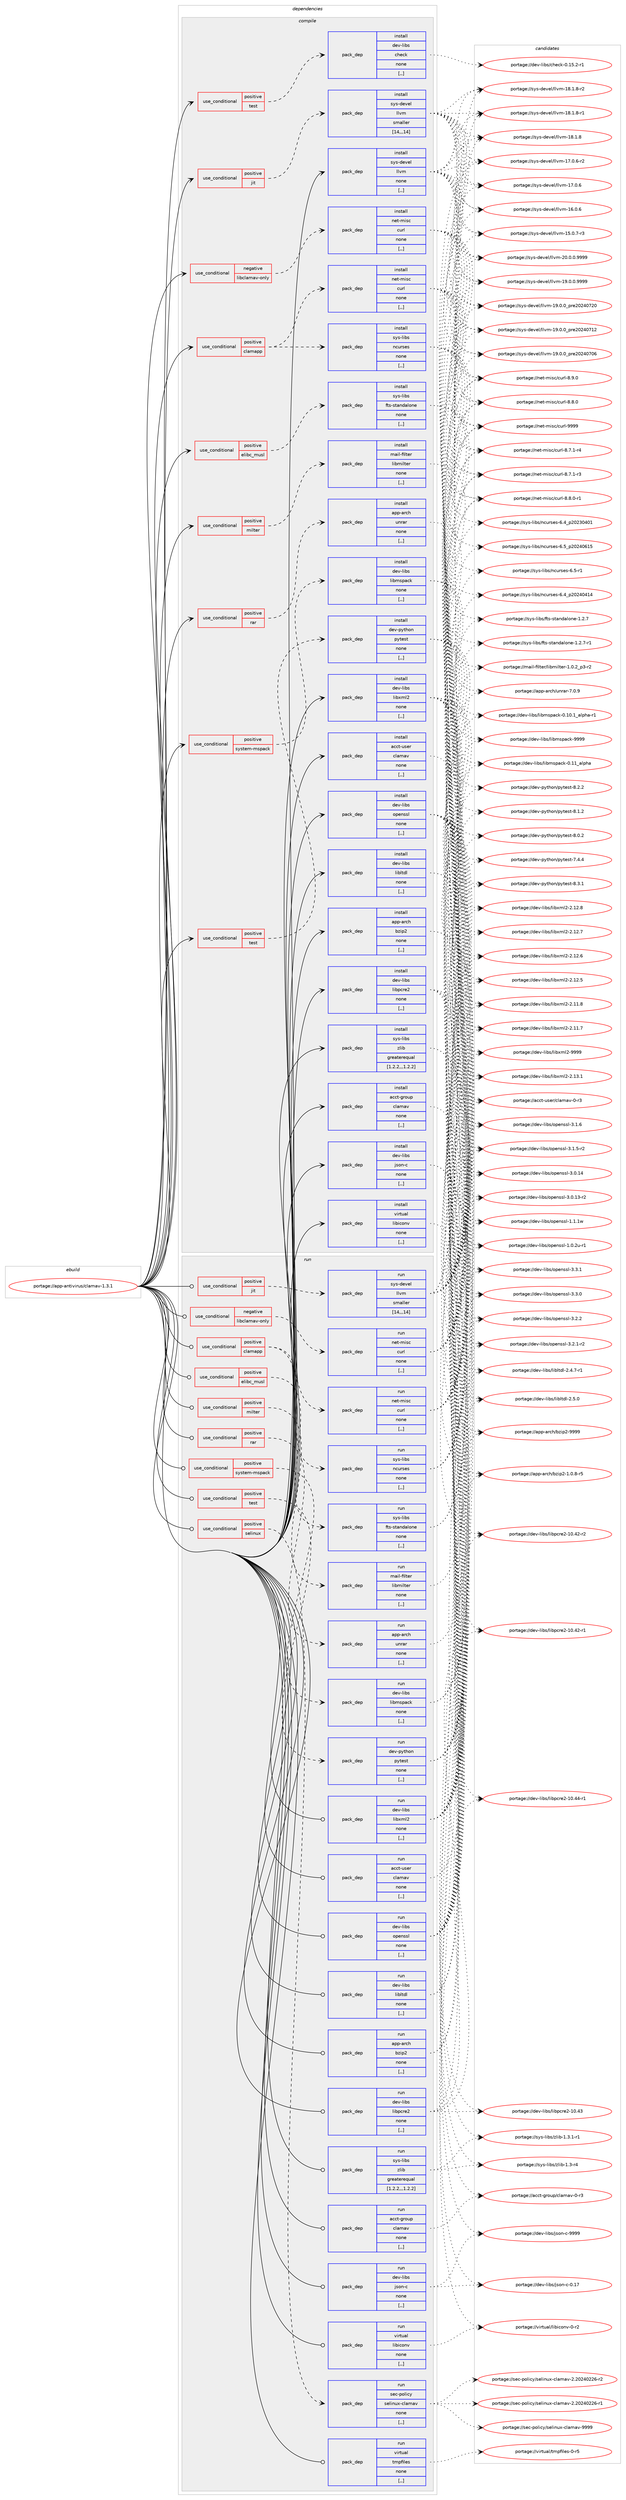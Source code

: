 digraph prolog {

# *************
# Graph options
# *************

newrank=true;
concentrate=true;
compound=true;
graph [rankdir=LR,fontname=Helvetica,fontsize=10,ranksep=1.5];#, ranksep=2.5, nodesep=0.2];
edge  [arrowhead=vee];
node  [fontname=Helvetica,fontsize=10];

# **********
# The ebuild
# **********

subgraph cluster_leftcol {
color=gray;
label=<<i>ebuild</i>>;
id [label="portage://app-antivirus/clamav-1.3.1", color=red, width=4, href="../app-antivirus/clamav-1.3.1.svg"];
}

# ****************
# The dependencies
# ****************

subgraph cluster_midcol {
color=gray;
label=<<i>dependencies</i>>;
subgraph cluster_compile {
fillcolor="#eeeeee";
style=filled;
label=<<i>compile</i>>;
subgraph cond1590 {
dependency6004 [label=<<TABLE BORDER="0" CELLBORDER="1" CELLSPACING="0" CELLPADDING="4"><TR><TD ROWSPAN="3" CELLPADDING="10">use_conditional</TD></TR><TR><TD>negative</TD></TR><TR><TD>libclamav-only</TD></TR></TABLE>>, shape=none, color=red];
subgraph pack4391 {
dependency6005 [label=<<TABLE BORDER="0" CELLBORDER="1" CELLSPACING="0" CELLPADDING="4" WIDTH="220"><TR><TD ROWSPAN="6" CELLPADDING="30">pack_dep</TD></TR><TR><TD WIDTH="110">install</TD></TR><TR><TD>net-misc</TD></TR><TR><TD>curl</TD></TR><TR><TD>none</TD></TR><TR><TD>[,,]</TD></TR></TABLE>>, shape=none, color=blue];
}
dependency6004:e -> dependency6005:w [weight=20,style="dashed",arrowhead="vee"];
}
id:e -> dependency6004:w [weight=20,style="solid",arrowhead="vee"];
subgraph cond1591 {
dependency6006 [label=<<TABLE BORDER="0" CELLBORDER="1" CELLSPACING="0" CELLPADDING="4"><TR><TD ROWSPAN="3" CELLPADDING="10">use_conditional</TD></TR><TR><TD>positive</TD></TR><TR><TD>clamapp</TD></TR></TABLE>>, shape=none, color=red];
subgraph pack4392 {
dependency6007 [label=<<TABLE BORDER="0" CELLBORDER="1" CELLSPACING="0" CELLPADDING="4" WIDTH="220"><TR><TD ROWSPAN="6" CELLPADDING="30">pack_dep</TD></TR><TR><TD WIDTH="110">install</TD></TR><TR><TD>sys-libs</TD></TR><TR><TD>ncurses</TD></TR><TR><TD>none</TD></TR><TR><TD>[,,]</TD></TR></TABLE>>, shape=none, color=blue];
}
dependency6006:e -> dependency6007:w [weight=20,style="dashed",arrowhead="vee"];
subgraph pack4393 {
dependency6008 [label=<<TABLE BORDER="0" CELLBORDER="1" CELLSPACING="0" CELLPADDING="4" WIDTH="220"><TR><TD ROWSPAN="6" CELLPADDING="30">pack_dep</TD></TR><TR><TD WIDTH="110">install</TD></TR><TR><TD>net-misc</TD></TR><TR><TD>curl</TD></TR><TR><TD>none</TD></TR><TR><TD>[,,]</TD></TR></TABLE>>, shape=none, color=blue];
}
dependency6006:e -> dependency6008:w [weight=20,style="dashed",arrowhead="vee"];
}
id:e -> dependency6006:w [weight=20,style="solid",arrowhead="vee"];
subgraph cond1592 {
dependency6009 [label=<<TABLE BORDER="0" CELLBORDER="1" CELLSPACING="0" CELLPADDING="4"><TR><TD ROWSPAN="3" CELLPADDING="10">use_conditional</TD></TR><TR><TD>positive</TD></TR><TR><TD>elibc_musl</TD></TR></TABLE>>, shape=none, color=red];
subgraph pack4394 {
dependency6010 [label=<<TABLE BORDER="0" CELLBORDER="1" CELLSPACING="0" CELLPADDING="4" WIDTH="220"><TR><TD ROWSPAN="6" CELLPADDING="30">pack_dep</TD></TR><TR><TD WIDTH="110">install</TD></TR><TR><TD>sys-libs</TD></TR><TR><TD>fts-standalone</TD></TR><TR><TD>none</TD></TR><TR><TD>[,,]</TD></TR></TABLE>>, shape=none, color=blue];
}
dependency6009:e -> dependency6010:w [weight=20,style="dashed",arrowhead="vee"];
}
id:e -> dependency6009:w [weight=20,style="solid",arrowhead="vee"];
subgraph cond1593 {
dependency6011 [label=<<TABLE BORDER="0" CELLBORDER="1" CELLSPACING="0" CELLPADDING="4"><TR><TD ROWSPAN="3" CELLPADDING="10">use_conditional</TD></TR><TR><TD>positive</TD></TR><TR><TD>jit</TD></TR></TABLE>>, shape=none, color=red];
subgraph pack4395 {
dependency6012 [label=<<TABLE BORDER="0" CELLBORDER="1" CELLSPACING="0" CELLPADDING="4" WIDTH="220"><TR><TD ROWSPAN="6" CELLPADDING="30">pack_dep</TD></TR><TR><TD WIDTH="110">install</TD></TR><TR><TD>sys-devel</TD></TR><TR><TD>llvm</TD></TR><TR><TD>smaller</TD></TR><TR><TD>[14,,,14]</TD></TR></TABLE>>, shape=none, color=blue];
}
dependency6011:e -> dependency6012:w [weight=20,style="dashed",arrowhead="vee"];
}
id:e -> dependency6011:w [weight=20,style="solid",arrowhead="vee"];
subgraph cond1594 {
dependency6013 [label=<<TABLE BORDER="0" CELLBORDER="1" CELLSPACING="0" CELLPADDING="4"><TR><TD ROWSPAN="3" CELLPADDING="10">use_conditional</TD></TR><TR><TD>positive</TD></TR><TR><TD>milter</TD></TR></TABLE>>, shape=none, color=red];
subgraph pack4396 {
dependency6014 [label=<<TABLE BORDER="0" CELLBORDER="1" CELLSPACING="0" CELLPADDING="4" WIDTH="220"><TR><TD ROWSPAN="6" CELLPADDING="30">pack_dep</TD></TR><TR><TD WIDTH="110">install</TD></TR><TR><TD>mail-filter</TD></TR><TR><TD>libmilter</TD></TR><TR><TD>none</TD></TR><TR><TD>[,,]</TD></TR></TABLE>>, shape=none, color=blue];
}
dependency6013:e -> dependency6014:w [weight=20,style="dashed",arrowhead="vee"];
}
id:e -> dependency6013:w [weight=20,style="solid",arrowhead="vee"];
subgraph cond1595 {
dependency6015 [label=<<TABLE BORDER="0" CELLBORDER="1" CELLSPACING="0" CELLPADDING="4"><TR><TD ROWSPAN="3" CELLPADDING="10">use_conditional</TD></TR><TR><TD>positive</TD></TR><TR><TD>rar</TD></TR></TABLE>>, shape=none, color=red];
subgraph pack4397 {
dependency6016 [label=<<TABLE BORDER="0" CELLBORDER="1" CELLSPACING="0" CELLPADDING="4" WIDTH="220"><TR><TD ROWSPAN="6" CELLPADDING="30">pack_dep</TD></TR><TR><TD WIDTH="110">install</TD></TR><TR><TD>app-arch</TD></TR><TR><TD>unrar</TD></TR><TR><TD>none</TD></TR><TR><TD>[,,]</TD></TR></TABLE>>, shape=none, color=blue];
}
dependency6015:e -> dependency6016:w [weight=20,style="dashed",arrowhead="vee"];
}
id:e -> dependency6015:w [weight=20,style="solid",arrowhead="vee"];
subgraph cond1596 {
dependency6017 [label=<<TABLE BORDER="0" CELLBORDER="1" CELLSPACING="0" CELLPADDING="4"><TR><TD ROWSPAN="3" CELLPADDING="10">use_conditional</TD></TR><TR><TD>positive</TD></TR><TR><TD>system-mspack</TD></TR></TABLE>>, shape=none, color=red];
subgraph pack4398 {
dependency6018 [label=<<TABLE BORDER="0" CELLBORDER="1" CELLSPACING="0" CELLPADDING="4" WIDTH="220"><TR><TD ROWSPAN="6" CELLPADDING="30">pack_dep</TD></TR><TR><TD WIDTH="110">install</TD></TR><TR><TD>dev-libs</TD></TR><TR><TD>libmspack</TD></TR><TR><TD>none</TD></TR><TR><TD>[,,]</TD></TR></TABLE>>, shape=none, color=blue];
}
dependency6017:e -> dependency6018:w [weight=20,style="dashed",arrowhead="vee"];
}
id:e -> dependency6017:w [weight=20,style="solid",arrowhead="vee"];
subgraph cond1597 {
dependency6019 [label=<<TABLE BORDER="0" CELLBORDER="1" CELLSPACING="0" CELLPADDING="4"><TR><TD ROWSPAN="3" CELLPADDING="10">use_conditional</TD></TR><TR><TD>positive</TD></TR><TR><TD>test</TD></TR></TABLE>>, shape=none, color=red];
subgraph pack4399 {
dependency6020 [label=<<TABLE BORDER="0" CELLBORDER="1" CELLSPACING="0" CELLPADDING="4" WIDTH="220"><TR><TD ROWSPAN="6" CELLPADDING="30">pack_dep</TD></TR><TR><TD WIDTH="110">install</TD></TR><TR><TD>dev-libs</TD></TR><TR><TD>check</TD></TR><TR><TD>none</TD></TR><TR><TD>[,,]</TD></TR></TABLE>>, shape=none, color=blue];
}
dependency6019:e -> dependency6020:w [weight=20,style="dashed",arrowhead="vee"];
}
id:e -> dependency6019:w [weight=20,style="solid",arrowhead="vee"];
subgraph cond1598 {
dependency6021 [label=<<TABLE BORDER="0" CELLBORDER="1" CELLSPACING="0" CELLPADDING="4"><TR><TD ROWSPAN="3" CELLPADDING="10">use_conditional</TD></TR><TR><TD>positive</TD></TR><TR><TD>test</TD></TR></TABLE>>, shape=none, color=red];
subgraph pack4400 {
dependency6022 [label=<<TABLE BORDER="0" CELLBORDER="1" CELLSPACING="0" CELLPADDING="4" WIDTH="220"><TR><TD ROWSPAN="6" CELLPADDING="30">pack_dep</TD></TR><TR><TD WIDTH="110">install</TD></TR><TR><TD>dev-python</TD></TR><TR><TD>pytest</TD></TR><TR><TD>none</TD></TR><TR><TD>[,,]</TD></TR></TABLE>>, shape=none, color=blue];
}
dependency6021:e -> dependency6022:w [weight=20,style="dashed",arrowhead="vee"];
}
id:e -> dependency6021:w [weight=20,style="solid",arrowhead="vee"];
subgraph pack4401 {
dependency6023 [label=<<TABLE BORDER="0" CELLBORDER="1" CELLSPACING="0" CELLPADDING="4" WIDTH="220"><TR><TD ROWSPAN="6" CELLPADDING="30">pack_dep</TD></TR><TR><TD WIDTH="110">install</TD></TR><TR><TD>acct-group</TD></TR><TR><TD>clamav</TD></TR><TR><TD>none</TD></TR><TR><TD>[,,]</TD></TR></TABLE>>, shape=none, color=blue];
}
id:e -> dependency6023:w [weight=20,style="solid",arrowhead="vee"];
subgraph pack4402 {
dependency6024 [label=<<TABLE BORDER="0" CELLBORDER="1" CELLSPACING="0" CELLPADDING="4" WIDTH="220"><TR><TD ROWSPAN="6" CELLPADDING="30">pack_dep</TD></TR><TR><TD WIDTH="110">install</TD></TR><TR><TD>acct-user</TD></TR><TR><TD>clamav</TD></TR><TR><TD>none</TD></TR><TR><TD>[,,]</TD></TR></TABLE>>, shape=none, color=blue];
}
id:e -> dependency6024:w [weight=20,style="solid",arrowhead="vee"];
subgraph pack4403 {
dependency6025 [label=<<TABLE BORDER="0" CELLBORDER="1" CELLSPACING="0" CELLPADDING="4" WIDTH="220"><TR><TD ROWSPAN="6" CELLPADDING="30">pack_dep</TD></TR><TR><TD WIDTH="110">install</TD></TR><TR><TD>app-arch</TD></TR><TR><TD>bzip2</TD></TR><TR><TD>none</TD></TR><TR><TD>[,,]</TD></TR></TABLE>>, shape=none, color=blue];
}
id:e -> dependency6025:w [weight=20,style="solid",arrowhead="vee"];
subgraph pack4404 {
dependency6026 [label=<<TABLE BORDER="0" CELLBORDER="1" CELLSPACING="0" CELLPADDING="4" WIDTH="220"><TR><TD ROWSPAN="6" CELLPADDING="30">pack_dep</TD></TR><TR><TD WIDTH="110">install</TD></TR><TR><TD>dev-libs</TD></TR><TR><TD>json-c</TD></TR><TR><TD>none</TD></TR><TR><TD>[,,]</TD></TR></TABLE>>, shape=none, color=blue];
}
id:e -> dependency6026:w [weight=20,style="solid",arrowhead="vee"];
subgraph pack4405 {
dependency6027 [label=<<TABLE BORDER="0" CELLBORDER="1" CELLSPACING="0" CELLPADDING="4" WIDTH="220"><TR><TD ROWSPAN="6" CELLPADDING="30">pack_dep</TD></TR><TR><TD WIDTH="110">install</TD></TR><TR><TD>dev-libs</TD></TR><TR><TD>libltdl</TD></TR><TR><TD>none</TD></TR><TR><TD>[,,]</TD></TR></TABLE>>, shape=none, color=blue];
}
id:e -> dependency6027:w [weight=20,style="solid",arrowhead="vee"];
subgraph pack4406 {
dependency6028 [label=<<TABLE BORDER="0" CELLBORDER="1" CELLSPACING="0" CELLPADDING="4" WIDTH="220"><TR><TD ROWSPAN="6" CELLPADDING="30">pack_dep</TD></TR><TR><TD WIDTH="110">install</TD></TR><TR><TD>dev-libs</TD></TR><TR><TD>libpcre2</TD></TR><TR><TD>none</TD></TR><TR><TD>[,,]</TD></TR></TABLE>>, shape=none, color=blue];
}
id:e -> dependency6028:w [weight=20,style="solid",arrowhead="vee"];
subgraph pack4407 {
dependency6029 [label=<<TABLE BORDER="0" CELLBORDER="1" CELLSPACING="0" CELLPADDING="4" WIDTH="220"><TR><TD ROWSPAN="6" CELLPADDING="30">pack_dep</TD></TR><TR><TD WIDTH="110">install</TD></TR><TR><TD>dev-libs</TD></TR><TR><TD>libxml2</TD></TR><TR><TD>none</TD></TR><TR><TD>[,,]</TD></TR></TABLE>>, shape=none, color=blue];
}
id:e -> dependency6029:w [weight=20,style="solid",arrowhead="vee"];
subgraph pack4408 {
dependency6030 [label=<<TABLE BORDER="0" CELLBORDER="1" CELLSPACING="0" CELLPADDING="4" WIDTH="220"><TR><TD ROWSPAN="6" CELLPADDING="30">pack_dep</TD></TR><TR><TD WIDTH="110">install</TD></TR><TR><TD>dev-libs</TD></TR><TR><TD>openssl</TD></TR><TR><TD>none</TD></TR><TR><TD>[,,]</TD></TR></TABLE>>, shape=none, color=blue];
}
id:e -> dependency6030:w [weight=20,style="solid",arrowhead="vee"];
subgraph pack4409 {
dependency6031 [label=<<TABLE BORDER="0" CELLBORDER="1" CELLSPACING="0" CELLPADDING="4" WIDTH="220"><TR><TD ROWSPAN="6" CELLPADDING="30">pack_dep</TD></TR><TR><TD WIDTH="110">install</TD></TR><TR><TD>sys-libs</TD></TR><TR><TD>zlib</TD></TR><TR><TD>greaterequal</TD></TR><TR><TD>[1.2.2,,,1.2.2]</TD></TR></TABLE>>, shape=none, color=blue];
}
id:e -> dependency6031:w [weight=20,style="solid",arrowhead="vee"];
subgraph pack4410 {
dependency6032 [label=<<TABLE BORDER="0" CELLBORDER="1" CELLSPACING="0" CELLPADDING="4" WIDTH="220"><TR><TD ROWSPAN="6" CELLPADDING="30">pack_dep</TD></TR><TR><TD WIDTH="110">install</TD></TR><TR><TD>virtual</TD></TR><TR><TD>libiconv</TD></TR><TR><TD>none</TD></TR><TR><TD>[,,]</TD></TR></TABLE>>, shape=none, color=blue];
}
id:e -> dependency6032:w [weight=20,style="solid",arrowhead="vee"];
subgraph pack4411 {
dependency6033 [label=<<TABLE BORDER="0" CELLBORDER="1" CELLSPACING="0" CELLPADDING="4" WIDTH="220"><TR><TD ROWSPAN="6" CELLPADDING="30">pack_dep</TD></TR><TR><TD WIDTH="110">install</TD></TR><TR><TD>sys-devel</TD></TR><TR><TD>llvm</TD></TR><TR><TD>none</TD></TR><TR><TD>[,,]</TD></TR></TABLE>>, shape=none, color=blue];
}
id:e -> dependency6033:w [weight=20,style="solid",arrowhead="vee"];
}
subgraph cluster_compileandrun {
fillcolor="#eeeeee";
style=filled;
label=<<i>compile and run</i>>;
}
subgraph cluster_run {
fillcolor="#eeeeee";
style=filled;
label=<<i>run</i>>;
subgraph cond1599 {
dependency6034 [label=<<TABLE BORDER="0" CELLBORDER="1" CELLSPACING="0" CELLPADDING="4"><TR><TD ROWSPAN="3" CELLPADDING="10">use_conditional</TD></TR><TR><TD>negative</TD></TR><TR><TD>libclamav-only</TD></TR></TABLE>>, shape=none, color=red];
subgraph pack4412 {
dependency6035 [label=<<TABLE BORDER="0" CELLBORDER="1" CELLSPACING="0" CELLPADDING="4" WIDTH="220"><TR><TD ROWSPAN="6" CELLPADDING="30">pack_dep</TD></TR><TR><TD WIDTH="110">run</TD></TR><TR><TD>net-misc</TD></TR><TR><TD>curl</TD></TR><TR><TD>none</TD></TR><TR><TD>[,,]</TD></TR></TABLE>>, shape=none, color=blue];
}
dependency6034:e -> dependency6035:w [weight=20,style="dashed",arrowhead="vee"];
}
id:e -> dependency6034:w [weight=20,style="solid",arrowhead="odot"];
subgraph cond1600 {
dependency6036 [label=<<TABLE BORDER="0" CELLBORDER="1" CELLSPACING="0" CELLPADDING="4"><TR><TD ROWSPAN="3" CELLPADDING="10">use_conditional</TD></TR><TR><TD>positive</TD></TR><TR><TD>clamapp</TD></TR></TABLE>>, shape=none, color=red];
subgraph pack4413 {
dependency6037 [label=<<TABLE BORDER="0" CELLBORDER="1" CELLSPACING="0" CELLPADDING="4" WIDTH="220"><TR><TD ROWSPAN="6" CELLPADDING="30">pack_dep</TD></TR><TR><TD WIDTH="110">run</TD></TR><TR><TD>sys-libs</TD></TR><TR><TD>ncurses</TD></TR><TR><TD>none</TD></TR><TR><TD>[,,]</TD></TR></TABLE>>, shape=none, color=blue];
}
dependency6036:e -> dependency6037:w [weight=20,style="dashed",arrowhead="vee"];
subgraph pack4414 {
dependency6038 [label=<<TABLE BORDER="0" CELLBORDER="1" CELLSPACING="0" CELLPADDING="4" WIDTH="220"><TR><TD ROWSPAN="6" CELLPADDING="30">pack_dep</TD></TR><TR><TD WIDTH="110">run</TD></TR><TR><TD>net-misc</TD></TR><TR><TD>curl</TD></TR><TR><TD>none</TD></TR><TR><TD>[,,]</TD></TR></TABLE>>, shape=none, color=blue];
}
dependency6036:e -> dependency6038:w [weight=20,style="dashed",arrowhead="vee"];
}
id:e -> dependency6036:w [weight=20,style="solid",arrowhead="odot"];
subgraph cond1601 {
dependency6039 [label=<<TABLE BORDER="0" CELLBORDER="1" CELLSPACING="0" CELLPADDING="4"><TR><TD ROWSPAN="3" CELLPADDING="10">use_conditional</TD></TR><TR><TD>positive</TD></TR><TR><TD>elibc_musl</TD></TR></TABLE>>, shape=none, color=red];
subgraph pack4415 {
dependency6040 [label=<<TABLE BORDER="0" CELLBORDER="1" CELLSPACING="0" CELLPADDING="4" WIDTH="220"><TR><TD ROWSPAN="6" CELLPADDING="30">pack_dep</TD></TR><TR><TD WIDTH="110">run</TD></TR><TR><TD>sys-libs</TD></TR><TR><TD>fts-standalone</TD></TR><TR><TD>none</TD></TR><TR><TD>[,,]</TD></TR></TABLE>>, shape=none, color=blue];
}
dependency6039:e -> dependency6040:w [weight=20,style="dashed",arrowhead="vee"];
}
id:e -> dependency6039:w [weight=20,style="solid",arrowhead="odot"];
subgraph cond1602 {
dependency6041 [label=<<TABLE BORDER="0" CELLBORDER="1" CELLSPACING="0" CELLPADDING="4"><TR><TD ROWSPAN="3" CELLPADDING="10">use_conditional</TD></TR><TR><TD>positive</TD></TR><TR><TD>jit</TD></TR></TABLE>>, shape=none, color=red];
subgraph pack4416 {
dependency6042 [label=<<TABLE BORDER="0" CELLBORDER="1" CELLSPACING="0" CELLPADDING="4" WIDTH="220"><TR><TD ROWSPAN="6" CELLPADDING="30">pack_dep</TD></TR><TR><TD WIDTH="110">run</TD></TR><TR><TD>sys-devel</TD></TR><TR><TD>llvm</TD></TR><TR><TD>smaller</TD></TR><TR><TD>[14,,,14]</TD></TR></TABLE>>, shape=none, color=blue];
}
dependency6041:e -> dependency6042:w [weight=20,style="dashed",arrowhead="vee"];
}
id:e -> dependency6041:w [weight=20,style="solid",arrowhead="odot"];
subgraph cond1603 {
dependency6043 [label=<<TABLE BORDER="0" CELLBORDER="1" CELLSPACING="0" CELLPADDING="4"><TR><TD ROWSPAN="3" CELLPADDING="10">use_conditional</TD></TR><TR><TD>positive</TD></TR><TR><TD>milter</TD></TR></TABLE>>, shape=none, color=red];
subgraph pack4417 {
dependency6044 [label=<<TABLE BORDER="0" CELLBORDER="1" CELLSPACING="0" CELLPADDING="4" WIDTH="220"><TR><TD ROWSPAN="6" CELLPADDING="30">pack_dep</TD></TR><TR><TD WIDTH="110">run</TD></TR><TR><TD>mail-filter</TD></TR><TR><TD>libmilter</TD></TR><TR><TD>none</TD></TR><TR><TD>[,,]</TD></TR></TABLE>>, shape=none, color=blue];
}
dependency6043:e -> dependency6044:w [weight=20,style="dashed",arrowhead="vee"];
}
id:e -> dependency6043:w [weight=20,style="solid",arrowhead="odot"];
subgraph cond1604 {
dependency6045 [label=<<TABLE BORDER="0" CELLBORDER="1" CELLSPACING="0" CELLPADDING="4"><TR><TD ROWSPAN="3" CELLPADDING="10">use_conditional</TD></TR><TR><TD>positive</TD></TR><TR><TD>rar</TD></TR></TABLE>>, shape=none, color=red];
subgraph pack4418 {
dependency6046 [label=<<TABLE BORDER="0" CELLBORDER="1" CELLSPACING="0" CELLPADDING="4" WIDTH="220"><TR><TD ROWSPAN="6" CELLPADDING="30">pack_dep</TD></TR><TR><TD WIDTH="110">run</TD></TR><TR><TD>app-arch</TD></TR><TR><TD>unrar</TD></TR><TR><TD>none</TD></TR><TR><TD>[,,]</TD></TR></TABLE>>, shape=none, color=blue];
}
dependency6045:e -> dependency6046:w [weight=20,style="dashed",arrowhead="vee"];
}
id:e -> dependency6045:w [weight=20,style="solid",arrowhead="odot"];
subgraph cond1605 {
dependency6047 [label=<<TABLE BORDER="0" CELLBORDER="1" CELLSPACING="0" CELLPADDING="4"><TR><TD ROWSPAN="3" CELLPADDING="10">use_conditional</TD></TR><TR><TD>positive</TD></TR><TR><TD>selinux</TD></TR></TABLE>>, shape=none, color=red];
subgraph pack4419 {
dependency6048 [label=<<TABLE BORDER="0" CELLBORDER="1" CELLSPACING="0" CELLPADDING="4" WIDTH="220"><TR><TD ROWSPAN="6" CELLPADDING="30">pack_dep</TD></TR><TR><TD WIDTH="110">run</TD></TR><TR><TD>sec-policy</TD></TR><TR><TD>selinux-clamav</TD></TR><TR><TD>none</TD></TR><TR><TD>[,,]</TD></TR></TABLE>>, shape=none, color=blue];
}
dependency6047:e -> dependency6048:w [weight=20,style="dashed",arrowhead="vee"];
}
id:e -> dependency6047:w [weight=20,style="solid",arrowhead="odot"];
subgraph cond1606 {
dependency6049 [label=<<TABLE BORDER="0" CELLBORDER="1" CELLSPACING="0" CELLPADDING="4"><TR><TD ROWSPAN="3" CELLPADDING="10">use_conditional</TD></TR><TR><TD>positive</TD></TR><TR><TD>system-mspack</TD></TR></TABLE>>, shape=none, color=red];
subgraph pack4420 {
dependency6050 [label=<<TABLE BORDER="0" CELLBORDER="1" CELLSPACING="0" CELLPADDING="4" WIDTH="220"><TR><TD ROWSPAN="6" CELLPADDING="30">pack_dep</TD></TR><TR><TD WIDTH="110">run</TD></TR><TR><TD>dev-libs</TD></TR><TR><TD>libmspack</TD></TR><TR><TD>none</TD></TR><TR><TD>[,,]</TD></TR></TABLE>>, shape=none, color=blue];
}
dependency6049:e -> dependency6050:w [weight=20,style="dashed",arrowhead="vee"];
}
id:e -> dependency6049:w [weight=20,style="solid",arrowhead="odot"];
subgraph cond1607 {
dependency6051 [label=<<TABLE BORDER="0" CELLBORDER="1" CELLSPACING="0" CELLPADDING="4"><TR><TD ROWSPAN="3" CELLPADDING="10">use_conditional</TD></TR><TR><TD>positive</TD></TR><TR><TD>test</TD></TR></TABLE>>, shape=none, color=red];
subgraph pack4421 {
dependency6052 [label=<<TABLE BORDER="0" CELLBORDER="1" CELLSPACING="0" CELLPADDING="4" WIDTH="220"><TR><TD ROWSPAN="6" CELLPADDING="30">pack_dep</TD></TR><TR><TD WIDTH="110">run</TD></TR><TR><TD>dev-python</TD></TR><TR><TD>pytest</TD></TR><TR><TD>none</TD></TR><TR><TD>[,,]</TD></TR></TABLE>>, shape=none, color=blue];
}
dependency6051:e -> dependency6052:w [weight=20,style="dashed",arrowhead="vee"];
}
id:e -> dependency6051:w [weight=20,style="solid",arrowhead="odot"];
subgraph pack4422 {
dependency6053 [label=<<TABLE BORDER="0" CELLBORDER="1" CELLSPACING="0" CELLPADDING="4" WIDTH="220"><TR><TD ROWSPAN="6" CELLPADDING="30">pack_dep</TD></TR><TR><TD WIDTH="110">run</TD></TR><TR><TD>acct-group</TD></TR><TR><TD>clamav</TD></TR><TR><TD>none</TD></TR><TR><TD>[,,]</TD></TR></TABLE>>, shape=none, color=blue];
}
id:e -> dependency6053:w [weight=20,style="solid",arrowhead="odot"];
subgraph pack4423 {
dependency6054 [label=<<TABLE BORDER="0" CELLBORDER="1" CELLSPACING="0" CELLPADDING="4" WIDTH="220"><TR><TD ROWSPAN="6" CELLPADDING="30">pack_dep</TD></TR><TR><TD WIDTH="110">run</TD></TR><TR><TD>acct-user</TD></TR><TR><TD>clamav</TD></TR><TR><TD>none</TD></TR><TR><TD>[,,]</TD></TR></TABLE>>, shape=none, color=blue];
}
id:e -> dependency6054:w [weight=20,style="solid",arrowhead="odot"];
subgraph pack4424 {
dependency6055 [label=<<TABLE BORDER="0" CELLBORDER="1" CELLSPACING="0" CELLPADDING="4" WIDTH="220"><TR><TD ROWSPAN="6" CELLPADDING="30">pack_dep</TD></TR><TR><TD WIDTH="110">run</TD></TR><TR><TD>app-arch</TD></TR><TR><TD>bzip2</TD></TR><TR><TD>none</TD></TR><TR><TD>[,,]</TD></TR></TABLE>>, shape=none, color=blue];
}
id:e -> dependency6055:w [weight=20,style="solid",arrowhead="odot"];
subgraph pack4425 {
dependency6056 [label=<<TABLE BORDER="0" CELLBORDER="1" CELLSPACING="0" CELLPADDING="4" WIDTH="220"><TR><TD ROWSPAN="6" CELLPADDING="30">pack_dep</TD></TR><TR><TD WIDTH="110">run</TD></TR><TR><TD>dev-libs</TD></TR><TR><TD>json-c</TD></TR><TR><TD>none</TD></TR><TR><TD>[,,]</TD></TR></TABLE>>, shape=none, color=blue];
}
id:e -> dependency6056:w [weight=20,style="solid",arrowhead="odot"];
subgraph pack4426 {
dependency6057 [label=<<TABLE BORDER="0" CELLBORDER="1" CELLSPACING="0" CELLPADDING="4" WIDTH="220"><TR><TD ROWSPAN="6" CELLPADDING="30">pack_dep</TD></TR><TR><TD WIDTH="110">run</TD></TR><TR><TD>dev-libs</TD></TR><TR><TD>libltdl</TD></TR><TR><TD>none</TD></TR><TR><TD>[,,]</TD></TR></TABLE>>, shape=none, color=blue];
}
id:e -> dependency6057:w [weight=20,style="solid",arrowhead="odot"];
subgraph pack4427 {
dependency6058 [label=<<TABLE BORDER="0" CELLBORDER="1" CELLSPACING="0" CELLPADDING="4" WIDTH="220"><TR><TD ROWSPAN="6" CELLPADDING="30">pack_dep</TD></TR><TR><TD WIDTH="110">run</TD></TR><TR><TD>dev-libs</TD></TR><TR><TD>libpcre2</TD></TR><TR><TD>none</TD></TR><TR><TD>[,,]</TD></TR></TABLE>>, shape=none, color=blue];
}
id:e -> dependency6058:w [weight=20,style="solid",arrowhead="odot"];
subgraph pack4428 {
dependency6059 [label=<<TABLE BORDER="0" CELLBORDER="1" CELLSPACING="0" CELLPADDING="4" WIDTH="220"><TR><TD ROWSPAN="6" CELLPADDING="30">pack_dep</TD></TR><TR><TD WIDTH="110">run</TD></TR><TR><TD>dev-libs</TD></TR><TR><TD>libxml2</TD></TR><TR><TD>none</TD></TR><TR><TD>[,,]</TD></TR></TABLE>>, shape=none, color=blue];
}
id:e -> dependency6059:w [weight=20,style="solid",arrowhead="odot"];
subgraph pack4429 {
dependency6060 [label=<<TABLE BORDER="0" CELLBORDER="1" CELLSPACING="0" CELLPADDING="4" WIDTH="220"><TR><TD ROWSPAN="6" CELLPADDING="30">pack_dep</TD></TR><TR><TD WIDTH="110">run</TD></TR><TR><TD>dev-libs</TD></TR><TR><TD>openssl</TD></TR><TR><TD>none</TD></TR><TR><TD>[,,]</TD></TR></TABLE>>, shape=none, color=blue];
}
id:e -> dependency6060:w [weight=20,style="solid",arrowhead="odot"];
subgraph pack4430 {
dependency6061 [label=<<TABLE BORDER="0" CELLBORDER="1" CELLSPACING="0" CELLPADDING="4" WIDTH="220"><TR><TD ROWSPAN="6" CELLPADDING="30">pack_dep</TD></TR><TR><TD WIDTH="110">run</TD></TR><TR><TD>sys-libs</TD></TR><TR><TD>zlib</TD></TR><TR><TD>greaterequal</TD></TR><TR><TD>[1.2.2,,,1.2.2]</TD></TR></TABLE>>, shape=none, color=blue];
}
id:e -> dependency6061:w [weight=20,style="solid",arrowhead="odot"];
subgraph pack4431 {
dependency6062 [label=<<TABLE BORDER="0" CELLBORDER="1" CELLSPACING="0" CELLPADDING="4" WIDTH="220"><TR><TD ROWSPAN="6" CELLPADDING="30">pack_dep</TD></TR><TR><TD WIDTH="110">run</TD></TR><TR><TD>virtual</TD></TR><TR><TD>libiconv</TD></TR><TR><TD>none</TD></TR><TR><TD>[,,]</TD></TR></TABLE>>, shape=none, color=blue];
}
id:e -> dependency6062:w [weight=20,style="solid",arrowhead="odot"];
subgraph pack4432 {
dependency6063 [label=<<TABLE BORDER="0" CELLBORDER="1" CELLSPACING="0" CELLPADDING="4" WIDTH="220"><TR><TD ROWSPAN="6" CELLPADDING="30">pack_dep</TD></TR><TR><TD WIDTH="110">run</TD></TR><TR><TD>virtual</TD></TR><TR><TD>tmpfiles</TD></TR><TR><TD>none</TD></TR><TR><TD>[,,]</TD></TR></TABLE>>, shape=none, color=blue];
}
id:e -> dependency6063:w [weight=20,style="solid",arrowhead="odot"];
}
}

# **************
# The candidates
# **************

subgraph cluster_choices {
rank=same;
color=gray;
label=<<i>candidates</i>>;

subgraph choice4391 {
color=black;
nodesep=1;
choice110101116451091051159947991171141084557575757 [label="portage://net-misc/curl-9999", color=red, width=4,href="../net-misc/curl-9999.svg"];
choice11010111645109105115994799117114108455646574648 [label="portage://net-misc/curl-8.9.0", color=red, width=4,href="../net-misc/curl-8.9.0.svg"];
choice110101116451091051159947991171141084556465646484511449 [label="portage://net-misc/curl-8.8.0-r1", color=red, width=4,href="../net-misc/curl-8.8.0-r1.svg"];
choice11010111645109105115994799117114108455646564648 [label="portage://net-misc/curl-8.8.0", color=red, width=4,href="../net-misc/curl-8.8.0.svg"];
choice110101116451091051159947991171141084556465546494511452 [label="portage://net-misc/curl-8.7.1-r4", color=red, width=4,href="../net-misc/curl-8.7.1-r4.svg"];
choice110101116451091051159947991171141084556465546494511451 [label="portage://net-misc/curl-8.7.1-r3", color=red, width=4,href="../net-misc/curl-8.7.1-r3.svg"];
dependency6005:e -> choice110101116451091051159947991171141084557575757:w [style=dotted,weight="100"];
dependency6005:e -> choice11010111645109105115994799117114108455646574648:w [style=dotted,weight="100"];
dependency6005:e -> choice110101116451091051159947991171141084556465646484511449:w [style=dotted,weight="100"];
dependency6005:e -> choice11010111645109105115994799117114108455646564648:w [style=dotted,weight="100"];
dependency6005:e -> choice110101116451091051159947991171141084556465546494511452:w [style=dotted,weight="100"];
dependency6005:e -> choice110101116451091051159947991171141084556465546494511451:w [style=dotted,weight="100"];
}
subgraph choice4392 {
color=black;
nodesep=1;
choice1151211154510810598115471109911711411510111545544653951125048505248544953 [label="portage://sys-libs/ncurses-6.5_p20240615", color=red, width=4,href="../sys-libs/ncurses-6.5_p20240615.svg"];
choice11512111545108105981154711099117114115101115455446534511449 [label="portage://sys-libs/ncurses-6.5-r1", color=red, width=4,href="../sys-libs/ncurses-6.5-r1.svg"];
choice1151211154510810598115471109911711411510111545544652951125048505248524952 [label="portage://sys-libs/ncurses-6.4_p20240414", color=red, width=4,href="../sys-libs/ncurses-6.4_p20240414.svg"];
choice1151211154510810598115471109911711411510111545544652951125048505148524849 [label="portage://sys-libs/ncurses-6.4_p20230401", color=red, width=4,href="../sys-libs/ncurses-6.4_p20230401.svg"];
dependency6007:e -> choice1151211154510810598115471109911711411510111545544653951125048505248544953:w [style=dotted,weight="100"];
dependency6007:e -> choice11512111545108105981154711099117114115101115455446534511449:w [style=dotted,weight="100"];
dependency6007:e -> choice1151211154510810598115471109911711411510111545544652951125048505248524952:w [style=dotted,weight="100"];
dependency6007:e -> choice1151211154510810598115471109911711411510111545544652951125048505148524849:w [style=dotted,weight="100"];
}
subgraph choice4393 {
color=black;
nodesep=1;
choice110101116451091051159947991171141084557575757 [label="portage://net-misc/curl-9999", color=red, width=4,href="../net-misc/curl-9999.svg"];
choice11010111645109105115994799117114108455646574648 [label="portage://net-misc/curl-8.9.0", color=red, width=4,href="../net-misc/curl-8.9.0.svg"];
choice110101116451091051159947991171141084556465646484511449 [label="portage://net-misc/curl-8.8.0-r1", color=red, width=4,href="../net-misc/curl-8.8.0-r1.svg"];
choice11010111645109105115994799117114108455646564648 [label="portage://net-misc/curl-8.8.0", color=red, width=4,href="../net-misc/curl-8.8.0.svg"];
choice110101116451091051159947991171141084556465546494511452 [label="portage://net-misc/curl-8.7.1-r4", color=red, width=4,href="../net-misc/curl-8.7.1-r4.svg"];
choice110101116451091051159947991171141084556465546494511451 [label="portage://net-misc/curl-8.7.1-r3", color=red, width=4,href="../net-misc/curl-8.7.1-r3.svg"];
dependency6008:e -> choice110101116451091051159947991171141084557575757:w [style=dotted,weight="100"];
dependency6008:e -> choice11010111645109105115994799117114108455646574648:w [style=dotted,weight="100"];
dependency6008:e -> choice110101116451091051159947991171141084556465646484511449:w [style=dotted,weight="100"];
dependency6008:e -> choice11010111645109105115994799117114108455646564648:w [style=dotted,weight="100"];
dependency6008:e -> choice110101116451091051159947991171141084556465546494511452:w [style=dotted,weight="100"];
dependency6008:e -> choice110101116451091051159947991171141084556465546494511451:w [style=dotted,weight="100"];
}
subgraph choice4394 {
color=black;
nodesep=1;
choice1151211154510810598115471021161154511511697110100971081111101014549465046554511449 [label="portage://sys-libs/fts-standalone-1.2.7-r1", color=red, width=4,href="../sys-libs/fts-standalone-1.2.7-r1.svg"];
choice115121115451081059811547102116115451151169711010097108111110101454946504655 [label="portage://sys-libs/fts-standalone-1.2.7", color=red, width=4,href="../sys-libs/fts-standalone-1.2.7.svg"];
dependency6010:e -> choice1151211154510810598115471021161154511511697110100971081111101014549465046554511449:w [style=dotted,weight="100"];
dependency6010:e -> choice115121115451081059811547102116115451151169711010097108111110101454946504655:w [style=dotted,weight="100"];
}
subgraph choice4395 {
color=black;
nodesep=1;
choice1151211154510010111810110847108108118109455048464846484657575757 [label="portage://sys-devel/llvm-20.0.0.9999", color=red, width=4,href="../sys-devel/llvm-20.0.0.9999.svg"];
choice1151211154510010111810110847108108118109454957464846484657575757 [label="portage://sys-devel/llvm-19.0.0.9999", color=red, width=4,href="../sys-devel/llvm-19.0.0.9999.svg"];
choice115121115451001011181011084710810811810945495746484648951121141015048505248555048 [label="portage://sys-devel/llvm-19.0.0_pre20240720", color=red, width=4,href="../sys-devel/llvm-19.0.0_pre20240720.svg"];
choice115121115451001011181011084710810811810945495746484648951121141015048505248554950 [label="portage://sys-devel/llvm-19.0.0_pre20240712", color=red, width=4,href="../sys-devel/llvm-19.0.0_pre20240712.svg"];
choice115121115451001011181011084710810811810945495746484648951121141015048505248554854 [label="portage://sys-devel/llvm-19.0.0_pre20240706", color=red, width=4,href="../sys-devel/llvm-19.0.0_pre20240706.svg"];
choice1151211154510010111810110847108108118109454956464946564511450 [label="portage://sys-devel/llvm-18.1.8-r2", color=red, width=4,href="../sys-devel/llvm-18.1.8-r2.svg"];
choice1151211154510010111810110847108108118109454956464946564511449 [label="portage://sys-devel/llvm-18.1.8-r1", color=red, width=4,href="../sys-devel/llvm-18.1.8-r1.svg"];
choice115121115451001011181011084710810811810945495646494656 [label="portage://sys-devel/llvm-18.1.8", color=red, width=4,href="../sys-devel/llvm-18.1.8.svg"];
choice1151211154510010111810110847108108118109454955464846544511450 [label="portage://sys-devel/llvm-17.0.6-r2", color=red, width=4,href="../sys-devel/llvm-17.0.6-r2.svg"];
choice115121115451001011181011084710810811810945495546484654 [label="portage://sys-devel/llvm-17.0.6", color=red, width=4,href="../sys-devel/llvm-17.0.6.svg"];
choice115121115451001011181011084710810811810945495446484654 [label="portage://sys-devel/llvm-16.0.6", color=red, width=4,href="../sys-devel/llvm-16.0.6.svg"];
choice1151211154510010111810110847108108118109454953464846554511451 [label="portage://sys-devel/llvm-15.0.7-r3", color=red, width=4,href="../sys-devel/llvm-15.0.7-r3.svg"];
dependency6012:e -> choice1151211154510010111810110847108108118109455048464846484657575757:w [style=dotted,weight="100"];
dependency6012:e -> choice1151211154510010111810110847108108118109454957464846484657575757:w [style=dotted,weight="100"];
dependency6012:e -> choice115121115451001011181011084710810811810945495746484648951121141015048505248555048:w [style=dotted,weight="100"];
dependency6012:e -> choice115121115451001011181011084710810811810945495746484648951121141015048505248554950:w [style=dotted,weight="100"];
dependency6012:e -> choice115121115451001011181011084710810811810945495746484648951121141015048505248554854:w [style=dotted,weight="100"];
dependency6012:e -> choice1151211154510010111810110847108108118109454956464946564511450:w [style=dotted,weight="100"];
dependency6012:e -> choice1151211154510010111810110847108108118109454956464946564511449:w [style=dotted,weight="100"];
dependency6012:e -> choice115121115451001011181011084710810811810945495646494656:w [style=dotted,weight="100"];
dependency6012:e -> choice1151211154510010111810110847108108118109454955464846544511450:w [style=dotted,weight="100"];
dependency6012:e -> choice115121115451001011181011084710810811810945495546484654:w [style=dotted,weight="100"];
dependency6012:e -> choice115121115451001011181011084710810811810945495446484654:w [style=dotted,weight="100"];
dependency6012:e -> choice1151211154510010111810110847108108118109454953464846554511451:w [style=dotted,weight="100"];
}
subgraph choice4396 {
color=black;
nodesep=1;
choice1099710510845102105108116101114471081059810910510811610111445494648465095112514511450 [label="portage://mail-filter/libmilter-1.0.2_p3-r2", color=red, width=4,href="../mail-filter/libmilter-1.0.2_p3-r2.svg"];
dependency6014:e -> choice1099710510845102105108116101114471081059810910510811610111445494648465095112514511450:w [style=dotted,weight="100"];
}
subgraph choice4397 {
color=black;
nodesep=1;
choice971121124597114991044711711011497114455546484657 [label="portage://app-arch/unrar-7.0.9", color=red, width=4,href="../app-arch/unrar-7.0.9.svg"];
dependency6016:e -> choice971121124597114991044711711011497114455546484657:w [style=dotted,weight="100"];
}
subgraph choice4398 {
color=black;
nodesep=1;
choice1001011184510810598115471081059810911511297991074557575757 [label="portage://dev-libs/libmspack-9999", color=red, width=4,href="../dev-libs/libmspack-9999.svg"];
choice1001011184510810598115471081059810911511297991074548464949959710811210497 [label="portage://dev-libs/libmspack-0.11_alpha", color=red, width=4,href="../dev-libs/libmspack-0.11_alpha.svg"];
choice100101118451081059811547108105981091151129799107454846494846499597108112104974511449 [label="portage://dev-libs/libmspack-0.10.1_alpha-r1", color=red, width=4,href="../dev-libs/libmspack-0.10.1_alpha-r1.svg"];
dependency6018:e -> choice1001011184510810598115471081059810911511297991074557575757:w [style=dotted,weight="100"];
dependency6018:e -> choice1001011184510810598115471081059810911511297991074548464949959710811210497:w [style=dotted,weight="100"];
dependency6018:e -> choice100101118451081059811547108105981091151129799107454846494846499597108112104974511449:w [style=dotted,weight="100"];
}
subgraph choice4399 {
color=black;
nodesep=1;
choice1001011184510810598115479910410199107454846495346504511449 [label="portage://dev-libs/check-0.15.2-r1", color=red, width=4,href="../dev-libs/check-0.15.2-r1.svg"];
dependency6020:e -> choice1001011184510810598115479910410199107454846495346504511449:w [style=dotted,weight="100"];
}
subgraph choice4400 {
color=black;
nodesep=1;
choice1001011184511212111610411111047112121116101115116455646514649 [label="portage://dev-python/pytest-8.3.1", color=red, width=4,href="../dev-python/pytest-8.3.1.svg"];
choice1001011184511212111610411111047112121116101115116455646504650 [label="portage://dev-python/pytest-8.2.2", color=red, width=4,href="../dev-python/pytest-8.2.2.svg"];
choice1001011184511212111610411111047112121116101115116455646494650 [label="portage://dev-python/pytest-8.1.2", color=red, width=4,href="../dev-python/pytest-8.1.2.svg"];
choice1001011184511212111610411111047112121116101115116455646484650 [label="portage://dev-python/pytest-8.0.2", color=red, width=4,href="../dev-python/pytest-8.0.2.svg"];
choice1001011184511212111610411111047112121116101115116455546524652 [label="portage://dev-python/pytest-7.4.4", color=red, width=4,href="../dev-python/pytest-7.4.4.svg"];
dependency6022:e -> choice1001011184511212111610411111047112121116101115116455646514649:w [style=dotted,weight="100"];
dependency6022:e -> choice1001011184511212111610411111047112121116101115116455646504650:w [style=dotted,weight="100"];
dependency6022:e -> choice1001011184511212111610411111047112121116101115116455646494650:w [style=dotted,weight="100"];
dependency6022:e -> choice1001011184511212111610411111047112121116101115116455646484650:w [style=dotted,weight="100"];
dependency6022:e -> choice1001011184511212111610411111047112121116101115116455546524652:w [style=dotted,weight="100"];
}
subgraph choice4401 {
color=black;
nodesep=1;
choice979999116451031141111171124799108971099711845484511451 [label="portage://acct-group/clamav-0-r3", color=red, width=4,href="../acct-group/clamav-0-r3.svg"];
dependency6023:e -> choice979999116451031141111171124799108971099711845484511451:w [style=dotted,weight="100"];
}
subgraph choice4402 {
color=black;
nodesep=1;
choice979999116451171151011144799108971099711845484511451 [label="portage://acct-user/clamav-0-r3", color=red, width=4,href="../acct-user/clamav-0-r3.svg"];
dependency6024:e -> choice979999116451171151011144799108971099711845484511451:w [style=dotted,weight="100"];
}
subgraph choice4403 {
color=black;
nodesep=1;
choice971121124597114991044798122105112504557575757 [label="portage://app-arch/bzip2-9999", color=red, width=4,href="../app-arch/bzip2-9999.svg"];
choice971121124597114991044798122105112504549464846564511453 [label="portage://app-arch/bzip2-1.0.8-r5", color=red, width=4,href="../app-arch/bzip2-1.0.8-r5.svg"];
dependency6025:e -> choice971121124597114991044798122105112504557575757:w [style=dotted,weight="100"];
dependency6025:e -> choice971121124597114991044798122105112504549464846564511453:w [style=dotted,weight="100"];
}
subgraph choice4404 {
color=black;
nodesep=1;
choice10010111845108105981154710611511111045994557575757 [label="portage://dev-libs/json-c-9999", color=red, width=4,href="../dev-libs/json-c-9999.svg"];
choice10010111845108105981154710611511111045994548464955 [label="portage://dev-libs/json-c-0.17", color=red, width=4,href="../dev-libs/json-c-0.17.svg"];
dependency6026:e -> choice10010111845108105981154710611511111045994557575757:w [style=dotted,weight="100"];
dependency6026:e -> choice10010111845108105981154710611511111045994548464955:w [style=dotted,weight="100"];
}
subgraph choice4405 {
color=black;
nodesep=1;
choice10010111845108105981154710810598108116100108455046534648 [label="portage://dev-libs/libltdl-2.5.0", color=red, width=4,href="../dev-libs/libltdl-2.5.0.svg"];
choice100101118451081059811547108105981081161001084550465246554511449 [label="portage://dev-libs/libltdl-2.4.7-r1", color=red, width=4,href="../dev-libs/libltdl-2.4.7-r1.svg"];
dependency6027:e -> choice10010111845108105981154710810598108116100108455046534648:w [style=dotted,weight="100"];
dependency6027:e -> choice100101118451081059811547108105981081161001084550465246554511449:w [style=dotted,weight="100"];
}
subgraph choice4406 {
color=black;
nodesep=1;
choice1001011184510810598115471081059811299114101504549484652524511449 [label="portage://dev-libs/libpcre2-10.44-r1", color=red, width=4,href="../dev-libs/libpcre2-10.44-r1.svg"];
choice100101118451081059811547108105981129911410150454948465251 [label="portage://dev-libs/libpcre2-10.43", color=red, width=4,href="../dev-libs/libpcre2-10.43.svg"];
choice1001011184510810598115471081059811299114101504549484652504511450 [label="portage://dev-libs/libpcre2-10.42-r2", color=red, width=4,href="../dev-libs/libpcre2-10.42-r2.svg"];
choice1001011184510810598115471081059811299114101504549484652504511449 [label="portage://dev-libs/libpcre2-10.42-r1", color=red, width=4,href="../dev-libs/libpcre2-10.42-r1.svg"];
dependency6028:e -> choice1001011184510810598115471081059811299114101504549484652524511449:w [style=dotted,weight="100"];
dependency6028:e -> choice100101118451081059811547108105981129911410150454948465251:w [style=dotted,weight="100"];
dependency6028:e -> choice1001011184510810598115471081059811299114101504549484652504511450:w [style=dotted,weight="100"];
dependency6028:e -> choice1001011184510810598115471081059811299114101504549484652504511449:w [style=dotted,weight="100"];
}
subgraph choice4407 {
color=black;
nodesep=1;
choice10010111845108105981154710810598120109108504557575757 [label="portage://dev-libs/libxml2-9999", color=red, width=4,href="../dev-libs/libxml2-9999.svg"];
choice100101118451081059811547108105981201091085045504649514649 [label="portage://dev-libs/libxml2-2.13.1", color=red, width=4,href="../dev-libs/libxml2-2.13.1.svg"];
choice100101118451081059811547108105981201091085045504649504656 [label="portage://dev-libs/libxml2-2.12.8", color=red, width=4,href="../dev-libs/libxml2-2.12.8.svg"];
choice100101118451081059811547108105981201091085045504649504655 [label="portage://dev-libs/libxml2-2.12.7", color=red, width=4,href="../dev-libs/libxml2-2.12.7.svg"];
choice100101118451081059811547108105981201091085045504649504654 [label="portage://dev-libs/libxml2-2.12.6", color=red, width=4,href="../dev-libs/libxml2-2.12.6.svg"];
choice100101118451081059811547108105981201091085045504649504653 [label="portage://dev-libs/libxml2-2.12.5", color=red, width=4,href="../dev-libs/libxml2-2.12.5.svg"];
choice100101118451081059811547108105981201091085045504649494656 [label="portage://dev-libs/libxml2-2.11.8", color=red, width=4,href="../dev-libs/libxml2-2.11.8.svg"];
choice100101118451081059811547108105981201091085045504649494655 [label="portage://dev-libs/libxml2-2.11.7", color=red, width=4,href="../dev-libs/libxml2-2.11.7.svg"];
dependency6029:e -> choice10010111845108105981154710810598120109108504557575757:w [style=dotted,weight="100"];
dependency6029:e -> choice100101118451081059811547108105981201091085045504649514649:w [style=dotted,weight="100"];
dependency6029:e -> choice100101118451081059811547108105981201091085045504649504656:w [style=dotted,weight="100"];
dependency6029:e -> choice100101118451081059811547108105981201091085045504649504655:w [style=dotted,weight="100"];
dependency6029:e -> choice100101118451081059811547108105981201091085045504649504654:w [style=dotted,weight="100"];
dependency6029:e -> choice100101118451081059811547108105981201091085045504649504653:w [style=dotted,weight="100"];
dependency6029:e -> choice100101118451081059811547108105981201091085045504649494656:w [style=dotted,weight="100"];
dependency6029:e -> choice100101118451081059811547108105981201091085045504649494655:w [style=dotted,weight="100"];
}
subgraph choice4408 {
color=black;
nodesep=1;
choice100101118451081059811547111112101110115115108455146514649 [label="portage://dev-libs/openssl-3.3.1", color=red, width=4,href="../dev-libs/openssl-3.3.1.svg"];
choice100101118451081059811547111112101110115115108455146514648 [label="portage://dev-libs/openssl-3.3.0", color=red, width=4,href="../dev-libs/openssl-3.3.0.svg"];
choice100101118451081059811547111112101110115115108455146504650 [label="portage://dev-libs/openssl-3.2.2", color=red, width=4,href="../dev-libs/openssl-3.2.2.svg"];
choice1001011184510810598115471111121011101151151084551465046494511450 [label="portage://dev-libs/openssl-3.2.1-r2", color=red, width=4,href="../dev-libs/openssl-3.2.1-r2.svg"];
choice100101118451081059811547111112101110115115108455146494654 [label="portage://dev-libs/openssl-3.1.6", color=red, width=4,href="../dev-libs/openssl-3.1.6.svg"];
choice1001011184510810598115471111121011101151151084551464946534511450 [label="portage://dev-libs/openssl-3.1.5-r2", color=red, width=4,href="../dev-libs/openssl-3.1.5-r2.svg"];
choice10010111845108105981154711111210111011511510845514648464952 [label="portage://dev-libs/openssl-3.0.14", color=red, width=4,href="../dev-libs/openssl-3.0.14.svg"];
choice100101118451081059811547111112101110115115108455146484649514511450 [label="portage://dev-libs/openssl-3.0.13-r2", color=red, width=4,href="../dev-libs/openssl-3.0.13-r2.svg"];
choice100101118451081059811547111112101110115115108454946494649119 [label="portage://dev-libs/openssl-1.1.1w", color=red, width=4,href="../dev-libs/openssl-1.1.1w.svg"];
choice1001011184510810598115471111121011101151151084549464846501174511449 [label="portage://dev-libs/openssl-1.0.2u-r1", color=red, width=4,href="../dev-libs/openssl-1.0.2u-r1.svg"];
dependency6030:e -> choice100101118451081059811547111112101110115115108455146514649:w [style=dotted,weight="100"];
dependency6030:e -> choice100101118451081059811547111112101110115115108455146514648:w [style=dotted,weight="100"];
dependency6030:e -> choice100101118451081059811547111112101110115115108455146504650:w [style=dotted,weight="100"];
dependency6030:e -> choice1001011184510810598115471111121011101151151084551465046494511450:w [style=dotted,weight="100"];
dependency6030:e -> choice100101118451081059811547111112101110115115108455146494654:w [style=dotted,weight="100"];
dependency6030:e -> choice1001011184510810598115471111121011101151151084551464946534511450:w [style=dotted,weight="100"];
dependency6030:e -> choice10010111845108105981154711111210111011511510845514648464952:w [style=dotted,weight="100"];
dependency6030:e -> choice100101118451081059811547111112101110115115108455146484649514511450:w [style=dotted,weight="100"];
dependency6030:e -> choice100101118451081059811547111112101110115115108454946494649119:w [style=dotted,weight="100"];
dependency6030:e -> choice1001011184510810598115471111121011101151151084549464846501174511449:w [style=dotted,weight="100"];
}
subgraph choice4409 {
color=black;
nodesep=1;
choice115121115451081059811547122108105984549465146494511449 [label="portage://sys-libs/zlib-1.3.1-r1", color=red, width=4,href="../sys-libs/zlib-1.3.1-r1.svg"];
choice11512111545108105981154712210810598454946514511452 [label="portage://sys-libs/zlib-1.3-r4", color=red, width=4,href="../sys-libs/zlib-1.3-r4.svg"];
dependency6031:e -> choice115121115451081059811547122108105984549465146494511449:w [style=dotted,weight="100"];
dependency6031:e -> choice11512111545108105981154712210810598454946514511452:w [style=dotted,weight="100"];
}
subgraph choice4410 {
color=black;
nodesep=1;
choice1181051141161179710847108105981059911111011845484511450 [label="portage://virtual/libiconv-0-r2", color=red, width=4,href="../virtual/libiconv-0-r2.svg"];
dependency6032:e -> choice1181051141161179710847108105981059911111011845484511450:w [style=dotted,weight="100"];
}
subgraph choice4411 {
color=black;
nodesep=1;
choice1151211154510010111810110847108108118109455048464846484657575757 [label="portage://sys-devel/llvm-20.0.0.9999", color=red, width=4,href="../sys-devel/llvm-20.0.0.9999.svg"];
choice1151211154510010111810110847108108118109454957464846484657575757 [label="portage://sys-devel/llvm-19.0.0.9999", color=red, width=4,href="../sys-devel/llvm-19.0.0.9999.svg"];
choice115121115451001011181011084710810811810945495746484648951121141015048505248555048 [label="portage://sys-devel/llvm-19.0.0_pre20240720", color=red, width=4,href="../sys-devel/llvm-19.0.0_pre20240720.svg"];
choice115121115451001011181011084710810811810945495746484648951121141015048505248554950 [label="portage://sys-devel/llvm-19.0.0_pre20240712", color=red, width=4,href="../sys-devel/llvm-19.0.0_pre20240712.svg"];
choice115121115451001011181011084710810811810945495746484648951121141015048505248554854 [label="portage://sys-devel/llvm-19.0.0_pre20240706", color=red, width=4,href="../sys-devel/llvm-19.0.0_pre20240706.svg"];
choice1151211154510010111810110847108108118109454956464946564511450 [label="portage://sys-devel/llvm-18.1.8-r2", color=red, width=4,href="../sys-devel/llvm-18.1.8-r2.svg"];
choice1151211154510010111810110847108108118109454956464946564511449 [label="portage://sys-devel/llvm-18.1.8-r1", color=red, width=4,href="../sys-devel/llvm-18.1.8-r1.svg"];
choice115121115451001011181011084710810811810945495646494656 [label="portage://sys-devel/llvm-18.1.8", color=red, width=4,href="../sys-devel/llvm-18.1.8.svg"];
choice1151211154510010111810110847108108118109454955464846544511450 [label="portage://sys-devel/llvm-17.0.6-r2", color=red, width=4,href="../sys-devel/llvm-17.0.6-r2.svg"];
choice115121115451001011181011084710810811810945495546484654 [label="portage://sys-devel/llvm-17.0.6", color=red, width=4,href="../sys-devel/llvm-17.0.6.svg"];
choice115121115451001011181011084710810811810945495446484654 [label="portage://sys-devel/llvm-16.0.6", color=red, width=4,href="../sys-devel/llvm-16.0.6.svg"];
choice1151211154510010111810110847108108118109454953464846554511451 [label="portage://sys-devel/llvm-15.0.7-r3", color=red, width=4,href="../sys-devel/llvm-15.0.7-r3.svg"];
dependency6033:e -> choice1151211154510010111810110847108108118109455048464846484657575757:w [style=dotted,weight="100"];
dependency6033:e -> choice1151211154510010111810110847108108118109454957464846484657575757:w [style=dotted,weight="100"];
dependency6033:e -> choice115121115451001011181011084710810811810945495746484648951121141015048505248555048:w [style=dotted,weight="100"];
dependency6033:e -> choice115121115451001011181011084710810811810945495746484648951121141015048505248554950:w [style=dotted,weight="100"];
dependency6033:e -> choice115121115451001011181011084710810811810945495746484648951121141015048505248554854:w [style=dotted,weight="100"];
dependency6033:e -> choice1151211154510010111810110847108108118109454956464946564511450:w [style=dotted,weight="100"];
dependency6033:e -> choice1151211154510010111810110847108108118109454956464946564511449:w [style=dotted,weight="100"];
dependency6033:e -> choice115121115451001011181011084710810811810945495646494656:w [style=dotted,weight="100"];
dependency6033:e -> choice1151211154510010111810110847108108118109454955464846544511450:w [style=dotted,weight="100"];
dependency6033:e -> choice115121115451001011181011084710810811810945495546484654:w [style=dotted,weight="100"];
dependency6033:e -> choice115121115451001011181011084710810811810945495446484654:w [style=dotted,weight="100"];
dependency6033:e -> choice1151211154510010111810110847108108118109454953464846554511451:w [style=dotted,weight="100"];
}
subgraph choice4412 {
color=black;
nodesep=1;
choice110101116451091051159947991171141084557575757 [label="portage://net-misc/curl-9999", color=red, width=4,href="../net-misc/curl-9999.svg"];
choice11010111645109105115994799117114108455646574648 [label="portage://net-misc/curl-8.9.0", color=red, width=4,href="../net-misc/curl-8.9.0.svg"];
choice110101116451091051159947991171141084556465646484511449 [label="portage://net-misc/curl-8.8.0-r1", color=red, width=4,href="../net-misc/curl-8.8.0-r1.svg"];
choice11010111645109105115994799117114108455646564648 [label="portage://net-misc/curl-8.8.0", color=red, width=4,href="../net-misc/curl-8.8.0.svg"];
choice110101116451091051159947991171141084556465546494511452 [label="portage://net-misc/curl-8.7.1-r4", color=red, width=4,href="../net-misc/curl-8.7.1-r4.svg"];
choice110101116451091051159947991171141084556465546494511451 [label="portage://net-misc/curl-8.7.1-r3", color=red, width=4,href="../net-misc/curl-8.7.1-r3.svg"];
dependency6035:e -> choice110101116451091051159947991171141084557575757:w [style=dotted,weight="100"];
dependency6035:e -> choice11010111645109105115994799117114108455646574648:w [style=dotted,weight="100"];
dependency6035:e -> choice110101116451091051159947991171141084556465646484511449:w [style=dotted,weight="100"];
dependency6035:e -> choice11010111645109105115994799117114108455646564648:w [style=dotted,weight="100"];
dependency6035:e -> choice110101116451091051159947991171141084556465546494511452:w [style=dotted,weight="100"];
dependency6035:e -> choice110101116451091051159947991171141084556465546494511451:w [style=dotted,weight="100"];
}
subgraph choice4413 {
color=black;
nodesep=1;
choice1151211154510810598115471109911711411510111545544653951125048505248544953 [label="portage://sys-libs/ncurses-6.5_p20240615", color=red, width=4,href="../sys-libs/ncurses-6.5_p20240615.svg"];
choice11512111545108105981154711099117114115101115455446534511449 [label="portage://sys-libs/ncurses-6.5-r1", color=red, width=4,href="../sys-libs/ncurses-6.5-r1.svg"];
choice1151211154510810598115471109911711411510111545544652951125048505248524952 [label="portage://sys-libs/ncurses-6.4_p20240414", color=red, width=4,href="../sys-libs/ncurses-6.4_p20240414.svg"];
choice1151211154510810598115471109911711411510111545544652951125048505148524849 [label="portage://sys-libs/ncurses-6.4_p20230401", color=red, width=4,href="../sys-libs/ncurses-6.4_p20230401.svg"];
dependency6037:e -> choice1151211154510810598115471109911711411510111545544653951125048505248544953:w [style=dotted,weight="100"];
dependency6037:e -> choice11512111545108105981154711099117114115101115455446534511449:w [style=dotted,weight="100"];
dependency6037:e -> choice1151211154510810598115471109911711411510111545544652951125048505248524952:w [style=dotted,weight="100"];
dependency6037:e -> choice1151211154510810598115471109911711411510111545544652951125048505148524849:w [style=dotted,weight="100"];
}
subgraph choice4414 {
color=black;
nodesep=1;
choice110101116451091051159947991171141084557575757 [label="portage://net-misc/curl-9999", color=red, width=4,href="../net-misc/curl-9999.svg"];
choice11010111645109105115994799117114108455646574648 [label="portage://net-misc/curl-8.9.0", color=red, width=4,href="../net-misc/curl-8.9.0.svg"];
choice110101116451091051159947991171141084556465646484511449 [label="portage://net-misc/curl-8.8.0-r1", color=red, width=4,href="../net-misc/curl-8.8.0-r1.svg"];
choice11010111645109105115994799117114108455646564648 [label="portage://net-misc/curl-8.8.0", color=red, width=4,href="../net-misc/curl-8.8.0.svg"];
choice110101116451091051159947991171141084556465546494511452 [label="portage://net-misc/curl-8.7.1-r4", color=red, width=4,href="../net-misc/curl-8.7.1-r4.svg"];
choice110101116451091051159947991171141084556465546494511451 [label="portage://net-misc/curl-8.7.1-r3", color=red, width=4,href="../net-misc/curl-8.7.1-r3.svg"];
dependency6038:e -> choice110101116451091051159947991171141084557575757:w [style=dotted,weight="100"];
dependency6038:e -> choice11010111645109105115994799117114108455646574648:w [style=dotted,weight="100"];
dependency6038:e -> choice110101116451091051159947991171141084556465646484511449:w [style=dotted,weight="100"];
dependency6038:e -> choice11010111645109105115994799117114108455646564648:w [style=dotted,weight="100"];
dependency6038:e -> choice110101116451091051159947991171141084556465546494511452:w [style=dotted,weight="100"];
dependency6038:e -> choice110101116451091051159947991171141084556465546494511451:w [style=dotted,weight="100"];
}
subgraph choice4415 {
color=black;
nodesep=1;
choice1151211154510810598115471021161154511511697110100971081111101014549465046554511449 [label="portage://sys-libs/fts-standalone-1.2.7-r1", color=red, width=4,href="../sys-libs/fts-standalone-1.2.7-r1.svg"];
choice115121115451081059811547102116115451151169711010097108111110101454946504655 [label="portage://sys-libs/fts-standalone-1.2.7", color=red, width=4,href="../sys-libs/fts-standalone-1.2.7.svg"];
dependency6040:e -> choice1151211154510810598115471021161154511511697110100971081111101014549465046554511449:w [style=dotted,weight="100"];
dependency6040:e -> choice115121115451081059811547102116115451151169711010097108111110101454946504655:w [style=dotted,weight="100"];
}
subgraph choice4416 {
color=black;
nodesep=1;
choice1151211154510010111810110847108108118109455048464846484657575757 [label="portage://sys-devel/llvm-20.0.0.9999", color=red, width=4,href="../sys-devel/llvm-20.0.0.9999.svg"];
choice1151211154510010111810110847108108118109454957464846484657575757 [label="portage://sys-devel/llvm-19.0.0.9999", color=red, width=4,href="../sys-devel/llvm-19.0.0.9999.svg"];
choice115121115451001011181011084710810811810945495746484648951121141015048505248555048 [label="portage://sys-devel/llvm-19.0.0_pre20240720", color=red, width=4,href="../sys-devel/llvm-19.0.0_pre20240720.svg"];
choice115121115451001011181011084710810811810945495746484648951121141015048505248554950 [label="portage://sys-devel/llvm-19.0.0_pre20240712", color=red, width=4,href="../sys-devel/llvm-19.0.0_pre20240712.svg"];
choice115121115451001011181011084710810811810945495746484648951121141015048505248554854 [label="portage://sys-devel/llvm-19.0.0_pre20240706", color=red, width=4,href="../sys-devel/llvm-19.0.0_pre20240706.svg"];
choice1151211154510010111810110847108108118109454956464946564511450 [label="portage://sys-devel/llvm-18.1.8-r2", color=red, width=4,href="../sys-devel/llvm-18.1.8-r2.svg"];
choice1151211154510010111810110847108108118109454956464946564511449 [label="portage://sys-devel/llvm-18.1.8-r1", color=red, width=4,href="../sys-devel/llvm-18.1.8-r1.svg"];
choice115121115451001011181011084710810811810945495646494656 [label="portage://sys-devel/llvm-18.1.8", color=red, width=4,href="../sys-devel/llvm-18.1.8.svg"];
choice1151211154510010111810110847108108118109454955464846544511450 [label="portage://sys-devel/llvm-17.0.6-r2", color=red, width=4,href="../sys-devel/llvm-17.0.6-r2.svg"];
choice115121115451001011181011084710810811810945495546484654 [label="portage://sys-devel/llvm-17.0.6", color=red, width=4,href="../sys-devel/llvm-17.0.6.svg"];
choice115121115451001011181011084710810811810945495446484654 [label="portage://sys-devel/llvm-16.0.6", color=red, width=4,href="../sys-devel/llvm-16.0.6.svg"];
choice1151211154510010111810110847108108118109454953464846554511451 [label="portage://sys-devel/llvm-15.0.7-r3", color=red, width=4,href="../sys-devel/llvm-15.0.7-r3.svg"];
dependency6042:e -> choice1151211154510010111810110847108108118109455048464846484657575757:w [style=dotted,weight="100"];
dependency6042:e -> choice1151211154510010111810110847108108118109454957464846484657575757:w [style=dotted,weight="100"];
dependency6042:e -> choice115121115451001011181011084710810811810945495746484648951121141015048505248555048:w [style=dotted,weight="100"];
dependency6042:e -> choice115121115451001011181011084710810811810945495746484648951121141015048505248554950:w [style=dotted,weight="100"];
dependency6042:e -> choice115121115451001011181011084710810811810945495746484648951121141015048505248554854:w [style=dotted,weight="100"];
dependency6042:e -> choice1151211154510010111810110847108108118109454956464946564511450:w [style=dotted,weight="100"];
dependency6042:e -> choice1151211154510010111810110847108108118109454956464946564511449:w [style=dotted,weight="100"];
dependency6042:e -> choice115121115451001011181011084710810811810945495646494656:w [style=dotted,weight="100"];
dependency6042:e -> choice1151211154510010111810110847108108118109454955464846544511450:w [style=dotted,weight="100"];
dependency6042:e -> choice115121115451001011181011084710810811810945495546484654:w [style=dotted,weight="100"];
dependency6042:e -> choice115121115451001011181011084710810811810945495446484654:w [style=dotted,weight="100"];
dependency6042:e -> choice1151211154510010111810110847108108118109454953464846554511451:w [style=dotted,weight="100"];
}
subgraph choice4417 {
color=black;
nodesep=1;
choice1099710510845102105108116101114471081059810910510811610111445494648465095112514511450 [label="portage://mail-filter/libmilter-1.0.2_p3-r2", color=red, width=4,href="../mail-filter/libmilter-1.0.2_p3-r2.svg"];
dependency6044:e -> choice1099710510845102105108116101114471081059810910510811610111445494648465095112514511450:w [style=dotted,weight="100"];
}
subgraph choice4418 {
color=black;
nodesep=1;
choice971121124597114991044711711011497114455546484657 [label="portage://app-arch/unrar-7.0.9", color=red, width=4,href="../app-arch/unrar-7.0.9.svg"];
dependency6046:e -> choice971121124597114991044711711011497114455546484657:w [style=dotted,weight="100"];
}
subgraph choice4419 {
color=black;
nodesep=1;
choice11510199451121111081059912147115101108105110117120459910897109971184557575757 [label="portage://sec-policy/selinux-clamav-9999", color=red, width=4,href="../sec-policy/selinux-clamav-9999.svg"];
choice115101994511211110810599121471151011081051101171204599108971099711845504650485052485050544511450 [label="portage://sec-policy/selinux-clamav-2.20240226-r2", color=red, width=4,href="../sec-policy/selinux-clamav-2.20240226-r2.svg"];
choice115101994511211110810599121471151011081051101171204599108971099711845504650485052485050544511449 [label="portage://sec-policy/selinux-clamav-2.20240226-r1", color=red, width=4,href="../sec-policy/selinux-clamav-2.20240226-r1.svg"];
dependency6048:e -> choice11510199451121111081059912147115101108105110117120459910897109971184557575757:w [style=dotted,weight="100"];
dependency6048:e -> choice115101994511211110810599121471151011081051101171204599108971099711845504650485052485050544511450:w [style=dotted,weight="100"];
dependency6048:e -> choice115101994511211110810599121471151011081051101171204599108971099711845504650485052485050544511449:w [style=dotted,weight="100"];
}
subgraph choice4420 {
color=black;
nodesep=1;
choice1001011184510810598115471081059810911511297991074557575757 [label="portage://dev-libs/libmspack-9999", color=red, width=4,href="../dev-libs/libmspack-9999.svg"];
choice1001011184510810598115471081059810911511297991074548464949959710811210497 [label="portage://dev-libs/libmspack-0.11_alpha", color=red, width=4,href="../dev-libs/libmspack-0.11_alpha.svg"];
choice100101118451081059811547108105981091151129799107454846494846499597108112104974511449 [label="portage://dev-libs/libmspack-0.10.1_alpha-r1", color=red, width=4,href="../dev-libs/libmspack-0.10.1_alpha-r1.svg"];
dependency6050:e -> choice1001011184510810598115471081059810911511297991074557575757:w [style=dotted,weight="100"];
dependency6050:e -> choice1001011184510810598115471081059810911511297991074548464949959710811210497:w [style=dotted,weight="100"];
dependency6050:e -> choice100101118451081059811547108105981091151129799107454846494846499597108112104974511449:w [style=dotted,weight="100"];
}
subgraph choice4421 {
color=black;
nodesep=1;
choice1001011184511212111610411111047112121116101115116455646514649 [label="portage://dev-python/pytest-8.3.1", color=red, width=4,href="../dev-python/pytest-8.3.1.svg"];
choice1001011184511212111610411111047112121116101115116455646504650 [label="portage://dev-python/pytest-8.2.2", color=red, width=4,href="../dev-python/pytest-8.2.2.svg"];
choice1001011184511212111610411111047112121116101115116455646494650 [label="portage://dev-python/pytest-8.1.2", color=red, width=4,href="../dev-python/pytest-8.1.2.svg"];
choice1001011184511212111610411111047112121116101115116455646484650 [label="portage://dev-python/pytest-8.0.2", color=red, width=4,href="../dev-python/pytest-8.0.2.svg"];
choice1001011184511212111610411111047112121116101115116455546524652 [label="portage://dev-python/pytest-7.4.4", color=red, width=4,href="../dev-python/pytest-7.4.4.svg"];
dependency6052:e -> choice1001011184511212111610411111047112121116101115116455646514649:w [style=dotted,weight="100"];
dependency6052:e -> choice1001011184511212111610411111047112121116101115116455646504650:w [style=dotted,weight="100"];
dependency6052:e -> choice1001011184511212111610411111047112121116101115116455646494650:w [style=dotted,weight="100"];
dependency6052:e -> choice1001011184511212111610411111047112121116101115116455646484650:w [style=dotted,weight="100"];
dependency6052:e -> choice1001011184511212111610411111047112121116101115116455546524652:w [style=dotted,weight="100"];
}
subgraph choice4422 {
color=black;
nodesep=1;
choice979999116451031141111171124799108971099711845484511451 [label="portage://acct-group/clamav-0-r3", color=red, width=4,href="../acct-group/clamav-0-r3.svg"];
dependency6053:e -> choice979999116451031141111171124799108971099711845484511451:w [style=dotted,weight="100"];
}
subgraph choice4423 {
color=black;
nodesep=1;
choice979999116451171151011144799108971099711845484511451 [label="portage://acct-user/clamav-0-r3", color=red, width=4,href="../acct-user/clamav-0-r3.svg"];
dependency6054:e -> choice979999116451171151011144799108971099711845484511451:w [style=dotted,weight="100"];
}
subgraph choice4424 {
color=black;
nodesep=1;
choice971121124597114991044798122105112504557575757 [label="portage://app-arch/bzip2-9999", color=red, width=4,href="../app-arch/bzip2-9999.svg"];
choice971121124597114991044798122105112504549464846564511453 [label="portage://app-arch/bzip2-1.0.8-r5", color=red, width=4,href="../app-arch/bzip2-1.0.8-r5.svg"];
dependency6055:e -> choice971121124597114991044798122105112504557575757:w [style=dotted,weight="100"];
dependency6055:e -> choice971121124597114991044798122105112504549464846564511453:w [style=dotted,weight="100"];
}
subgraph choice4425 {
color=black;
nodesep=1;
choice10010111845108105981154710611511111045994557575757 [label="portage://dev-libs/json-c-9999", color=red, width=4,href="../dev-libs/json-c-9999.svg"];
choice10010111845108105981154710611511111045994548464955 [label="portage://dev-libs/json-c-0.17", color=red, width=4,href="../dev-libs/json-c-0.17.svg"];
dependency6056:e -> choice10010111845108105981154710611511111045994557575757:w [style=dotted,weight="100"];
dependency6056:e -> choice10010111845108105981154710611511111045994548464955:w [style=dotted,weight="100"];
}
subgraph choice4426 {
color=black;
nodesep=1;
choice10010111845108105981154710810598108116100108455046534648 [label="portage://dev-libs/libltdl-2.5.0", color=red, width=4,href="../dev-libs/libltdl-2.5.0.svg"];
choice100101118451081059811547108105981081161001084550465246554511449 [label="portage://dev-libs/libltdl-2.4.7-r1", color=red, width=4,href="../dev-libs/libltdl-2.4.7-r1.svg"];
dependency6057:e -> choice10010111845108105981154710810598108116100108455046534648:w [style=dotted,weight="100"];
dependency6057:e -> choice100101118451081059811547108105981081161001084550465246554511449:w [style=dotted,weight="100"];
}
subgraph choice4427 {
color=black;
nodesep=1;
choice1001011184510810598115471081059811299114101504549484652524511449 [label="portage://dev-libs/libpcre2-10.44-r1", color=red, width=4,href="../dev-libs/libpcre2-10.44-r1.svg"];
choice100101118451081059811547108105981129911410150454948465251 [label="portage://dev-libs/libpcre2-10.43", color=red, width=4,href="../dev-libs/libpcre2-10.43.svg"];
choice1001011184510810598115471081059811299114101504549484652504511450 [label="portage://dev-libs/libpcre2-10.42-r2", color=red, width=4,href="../dev-libs/libpcre2-10.42-r2.svg"];
choice1001011184510810598115471081059811299114101504549484652504511449 [label="portage://dev-libs/libpcre2-10.42-r1", color=red, width=4,href="../dev-libs/libpcre2-10.42-r1.svg"];
dependency6058:e -> choice1001011184510810598115471081059811299114101504549484652524511449:w [style=dotted,weight="100"];
dependency6058:e -> choice100101118451081059811547108105981129911410150454948465251:w [style=dotted,weight="100"];
dependency6058:e -> choice1001011184510810598115471081059811299114101504549484652504511450:w [style=dotted,weight="100"];
dependency6058:e -> choice1001011184510810598115471081059811299114101504549484652504511449:w [style=dotted,weight="100"];
}
subgraph choice4428 {
color=black;
nodesep=1;
choice10010111845108105981154710810598120109108504557575757 [label="portage://dev-libs/libxml2-9999", color=red, width=4,href="../dev-libs/libxml2-9999.svg"];
choice100101118451081059811547108105981201091085045504649514649 [label="portage://dev-libs/libxml2-2.13.1", color=red, width=4,href="../dev-libs/libxml2-2.13.1.svg"];
choice100101118451081059811547108105981201091085045504649504656 [label="portage://dev-libs/libxml2-2.12.8", color=red, width=4,href="../dev-libs/libxml2-2.12.8.svg"];
choice100101118451081059811547108105981201091085045504649504655 [label="portage://dev-libs/libxml2-2.12.7", color=red, width=4,href="../dev-libs/libxml2-2.12.7.svg"];
choice100101118451081059811547108105981201091085045504649504654 [label="portage://dev-libs/libxml2-2.12.6", color=red, width=4,href="../dev-libs/libxml2-2.12.6.svg"];
choice100101118451081059811547108105981201091085045504649504653 [label="portage://dev-libs/libxml2-2.12.5", color=red, width=4,href="../dev-libs/libxml2-2.12.5.svg"];
choice100101118451081059811547108105981201091085045504649494656 [label="portage://dev-libs/libxml2-2.11.8", color=red, width=4,href="../dev-libs/libxml2-2.11.8.svg"];
choice100101118451081059811547108105981201091085045504649494655 [label="portage://dev-libs/libxml2-2.11.7", color=red, width=4,href="../dev-libs/libxml2-2.11.7.svg"];
dependency6059:e -> choice10010111845108105981154710810598120109108504557575757:w [style=dotted,weight="100"];
dependency6059:e -> choice100101118451081059811547108105981201091085045504649514649:w [style=dotted,weight="100"];
dependency6059:e -> choice100101118451081059811547108105981201091085045504649504656:w [style=dotted,weight="100"];
dependency6059:e -> choice100101118451081059811547108105981201091085045504649504655:w [style=dotted,weight="100"];
dependency6059:e -> choice100101118451081059811547108105981201091085045504649504654:w [style=dotted,weight="100"];
dependency6059:e -> choice100101118451081059811547108105981201091085045504649504653:w [style=dotted,weight="100"];
dependency6059:e -> choice100101118451081059811547108105981201091085045504649494656:w [style=dotted,weight="100"];
dependency6059:e -> choice100101118451081059811547108105981201091085045504649494655:w [style=dotted,weight="100"];
}
subgraph choice4429 {
color=black;
nodesep=1;
choice100101118451081059811547111112101110115115108455146514649 [label="portage://dev-libs/openssl-3.3.1", color=red, width=4,href="../dev-libs/openssl-3.3.1.svg"];
choice100101118451081059811547111112101110115115108455146514648 [label="portage://dev-libs/openssl-3.3.0", color=red, width=4,href="../dev-libs/openssl-3.3.0.svg"];
choice100101118451081059811547111112101110115115108455146504650 [label="portage://dev-libs/openssl-3.2.2", color=red, width=4,href="../dev-libs/openssl-3.2.2.svg"];
choice1001011184510810598115471111121011101151151084551465046494511450 [label="portage://dev-libs/openssl-3.2.1-r2", color=red, width=4,href="../dev-libs/openssl-3.2.1-r2.svg"];
choice100101118451081059811547111112101110115115108455146494654 [label="portage://dev-libs/openssl-3.1.6", color=red, width=4,href="../dev-libs/openssl-3.1.6.svg"];
choice1001011184510810598115471111121011101151151084551464946534511450 [label="portage://dev-libs/openssl-3.1.5-r2", color=red, width=4,href="../dev-libs/openssl-3.1.5-r2.svg"];
choice10010111845108105981154711111210111011511510845514648464952 [label="portage://dev-libs/openssl-3.0.14", color=red, width=4,href="../dev-libs/openssl-3.0.14.svg"];
choice100101118451081059811547111112101110115115108455146484649514511450 [label="portage://dev-libs/openssl-3.0.13-r2", color=red, width=4,href="../dev-libs/openssl-3.0.13-r2.svg"];
choice100101118451081059811547111112101110115115108454946494649119 [label="portage://dev-libs/openssl-1.1.1w", color=red, width=4,href="../dev-libs/openssl-1.1.1w.svg"];
choice1001011184510810598115471111121011101151151084549464846501174511449 [label="portage://dev-libs/openssl-1.0.2u-r1", color=red, width=4,href="../dev-libs/openssl-1.0.2u-r1.svg"];
dependency6060:e -> choice100101118451081059811547111112101110115115108455146514649:w [style=dotted,weight="100"];
dependency6060:e -> choice100101118451081059811547111112101110115115108455146514648:w [style=dotted,weight="100"];
dependency6060:e -> choice100101118451081059811547111112101110115115108455146504650:w [style=dotted,weight="100"];
dependency6060:e -> choice1001011184510810598115471111121011101151151084551465046494511450:w [style=dotted,weight="100"];
dependency6060:e -> choice100101118451081059811547111112101110115115108455146494654:w [style=dotted,weight="100"];
dependency6060:e -> choice1001011184510810598115471111121011101151151084551464946534511450:w [style=dotted,weight="100"];
dependency6060:e -> choice10010111845108105981154711111210111011511510845514648464952:w [style=dotted,weight="100"];
dependency6060:e -> choice100101118451081059811547111112101110115115108455146484649514511450:w [style=dotted,weight="100"];
dependency6060:e -> choice100101118451081059811547111112101110115115108454946494649119:w [style=dotted,weight="100"];
dependency6060:e -> choice1001011184510810598115471111121011101151151084549464846501174511449:w [style=dotted,weight="100"];
}
subgraph choice4430 {
color=black;
nodesep=1;
choice115121115451081059811547122108105984549465146494511449 [label="portage://sys-libs/zlib-1.3.1-r1", color=red, width=4,href="../sys-libs/zlib-1.3.1-r1.svg"];
choice11512111545108105981154712210810598454946514511452 [label="portage://sys-libs/zlib-1.3-r4", color=red, width=4,href="../sys-libs/zlib-1.3-r4.svg"];
dependency6061:e -> choice115121115451081059811547122108105984549465146494511449:w [style=dotted,weight="100"];
dependency6061:e -> choice11512111545108105981154712210810598454946514511452:w [style=dotted,weight="100"];
}
subgraph choice4431 {
color=black;
nodesep=1;
choice1181051141161179710847108105981059911111011845484511450 [label="portage://virtual/libiconv-0-r2", color=red, width=4,href="../virtual/libiconv-0-r2.svg"];
dependency6062:e -> choice1181051141161179710847108105981059911111011845484511450:w [style=dotted,weight="100"];
}
subgraph choice4432 {
color=black;
nodesep=1;
choice118105114116117971084711610911210210510810111545484511453 [label="portage://virtual/tmpfiles-0-r5", color=red, width=4,href="../virtual/tmpfiles-0-r5.svg"];
dependency6063:e -> choice118105114116117971084711610911210210510810111545484511453:w [style=dotted,weight="100"];
}
}

}
